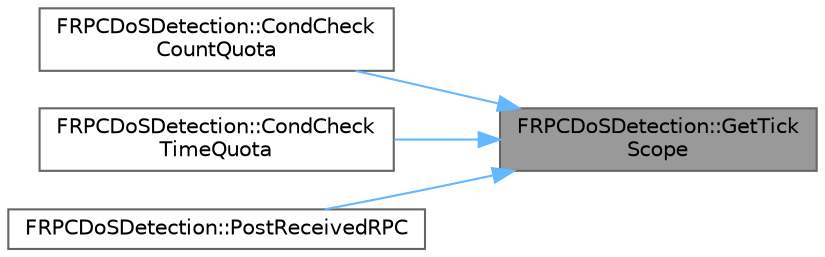 digraph "FRPCDoSDetection::GetTickScope"
{
 // INTERACTIVE_SVG=YES
 // LATEX_PDF_SIZE
  bgcolor="transparent";
  edge [fontname=Helvetica,fontsize=10,labelfontname=Helvetica,labelfontsize=10];
  node [fontname=Helvetica,fontsize=10,shape=box,height=0.2,width=0.4];
  rankdir="RL";
  Node1 [id="Node000001",label="FRPCDoSDetection::GetTick\lScope",height=0.2,width=0.4,color="gray40", fillcolor="grey60", style="filled", fontcolor="black",tooltip="Gets a reference to the TickDispatch scoped variable/function accessor."];
  Node1 -> Node2 [id="edge1_Node000001_Node000002",dir="back",color="steelblue1",style="solid",tooltip=" "];
  Node2 [id="Node000002",label="FRPCDoSDetection::CondCheck\lCountQuota",height=0.2,width=0.4,color="grey40", fillcolor="white", style="filled",URL="$d7/dca/classFRPCDoSDetection.html#add0aeff5778027e2eca177fe9a15264a",tooltip="Heavily rate limited RPC count quota checks."];
  Node1 -> Node3 [id="edge2_Node000001_Node000003",dir="back",color="steelblue1",style="solid",tooltip=" "];
  Node3 [id="Node000003",label="FRPCDoSDetection::CondCheck\lTimeQuota",height=0.2,width=0.4,color="grey40", fillcolor="white", style="filled",URL="$d7/dca/classFRPCDoSDetection.html#ab8c1a58320716d969b5bc56e06407cae",tooltip="Heavily rate limited RPC time quota checks."];
  Node1 -> Node4 [id="edge3_Node000001_Node000004",dir="back",color="steelblue1",style="solid",tooltip=" "];
  Node4 [id="Node000004",label="FRPCDoSDetection::PostReceivedRPC",height=0.2,width=0.4,color="grey40", fillcolor="white", style="filled",URL="$d7/dca/classFRPCDoSDetection.html#aa6dd3c8ce387cd23246e89b1e51fcced",tooltip="Called after the current NetConnection receives an RPC."];
}

